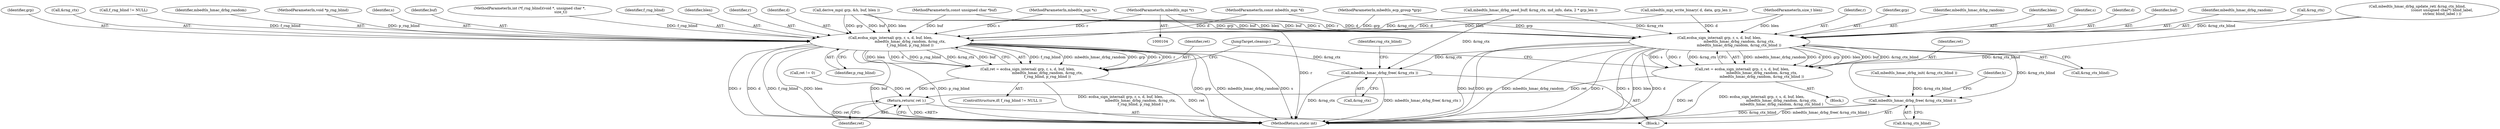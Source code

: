 digraph "0_mbedtls_298a43a77ec0ed2c19a8c924ddd8571ef3e65dfd_0@pointer" {
"1000106" [label="(MethodParameterIn,mbedtls_mpi *r)"];
"1000187" [label="(Call,ecdsa_sign_internal( grp, r, s, d, buf, blen,\n                                   mbedtls_hmac_drbg_random, &rng_ctx,\n                                   f_rng_blind, p_rng_blind ))"];
"1000185" [label="(Call,ret = ecdsa_sign_internal( grp, r, s, d, buf, blen,\n                                   mbedtls_hmac_drbg_random, &rng_ctx,\n                                   f_rng_blind, p_rng_blind ))"];
"1000249" [label="(Return,return( ret );)"];
"1000240" [label="(Call,mbedtls_hmac_drbg_free( &rng_ctx ))"];
"1000226" [label="(Call,ecdsa_sign_internal( grp, r, s, d, buf, blen,\n                                   mbedtls_hmac_drbg_random, &rng_ctx,\n                                   mbedtls_hmac_drbg_random, &rng_ctx_blind ))"];
"1000224" [label="(Call,ret = ecdsa_sign_internal( grp, r, s, d, buf, blen,\n                                   mbedtls_hmac_drbg_random, &rng_ctx,\n                                   mbedtls_hmac_drbg_random, &rng_ctx_blind ))"];
"1000243" [label="(Call,mbedtls_hmac_drbg_free( &rng_ctx_blind ))"];
"1000244" [label="(Call,&rng_ctx_blind)"];
"1000226" [label="(Call,ecdsa_sign_internal( grp, r, s, d, buf, blen,\n                                   mbedtls_hmac_drbg_random, &rng_ctx,\n                                   mbedtls_hmac_drbg_random, &rng_ctx_blind ))"];
"1000154" [label="(Call,mbedtls_mpi_write_binary( d, data, grp_len ))"];
"1000195" [label="(Call,&rng_ctx)"];
"1000249" [label="(Return,return( ret );)"];
"1000228" [label="(Identifier,r)"];
"1000237" [label="(Call,&rng_ctx_blind)"];
"1000105" [label="(MethodParameterIn,mbedtls_ecp_group *grp)"];
"1000200" [label="(Block,)"];
"1000110" [label="(MethodParameterIn,size_t blen)"];
"1000108" [label="(MethodParameterIn,const mbedtls_mpi *d)"];
"1000227" [label="(Identifier,grp)"];
"1000173" [label="(Call,mbedtls_hmac_drbg_seed_buf( &rng_ctx, md_info, data, 2 * grp_len ))"];
"1000186" [label="(Identifier,ret)"];
"1000251" [label="(MethodReturn,static int)"];
"1000150" [label="(Call,mbedtls_hmac_drbg_init( &rng_ctx_blind ))"];
"1000113" [label="(MethodParameterIn,void *p_rng_blind)"];
"1000192" [label="(Identifier,buf)"];
"1000233" [label="(Identifier,mbedtls_hmac_drbg_random)"];
"1000239" [label="(JumpTarget,cleanup:)"];
"1000232" [label="(Identifier,blen)"];
"1000106" [label="(MethodParameterIn,mbedtls_mpi *r)"];
"1000240" [label="(Call,mbedtls_hmac_drbg_free( &rng_ctx ))"];
"1000185" [label="(Call,ret = ecdsa_sign_internal( grp, r, s, d, buf, blen,\n                                   mbedtls_hmac_drbg_random, &rng_ctx,\n                                   f_rng_blind, p_rng_blind ))"];
"1000112" [label="(MethodParameterIn,int (*f_rng_blind)(void *, unsigned char *,\n                                                       size_t))"];
"1000198" [label="(Identifier,p_rng_blind)"];
"1000229" [label="(Identifier,s)"];
"1000107" [label="(MethodParameterIn,mbedtls_mpi *s)"];
"1000230" [label="(Identifier,d)"];
"1000197" [label="(Identifier,f_rng_blind)"];
"1000211" [label="(Call,mbedtls_hmac_drbg_update_ret( &rng_ctx_blind,\n                                            (const unsigned char*) blind_label,\n                                            strlen( blind_label ) ))"];
"1000220" [label="(Call,ret != 0)"];
"1000193" [label="(Identifier,blen)"];
"1000187" [label="(Call,ecdsa_sign_internal( grp, r, s, d, buf, blen,\n                                   mbedtls_hmac_drbg_random, &rng_ctx,\n                                   f_rng_blind, p_rng_blind ))"];
"1000189" [label="(Identifier,r)"];
"1000225" [label="(Identifier,ret)"];
"1000241" [label="(Call,&rng_ctx)"];
"1000231" [label="(Identifier,buf)"];
"1000248" [label="(Identifier,h)"];
"1000236" [label="(Identifier,mbedtls_hmac_drbg_random)"];
"1000234" [label="(Call,&rng_ctx)"];
"1000191" [label="(Identifier,d)"];
"1000114" [label="(Block,)"];
"1000224" [label="(Call,ret = ecdsa_sign_internal( grp, r, s, d, buf, blen,\n                                   mbedtls_hmac_drbg_random, &rng_ctx,\n                                   mbedtls_hmac_drbg_random, &rng_ctx_blind ))"];
"1000188" [label="(Identifier,grp)"];
"1000159" [label="(Call,derive_mpi( grp, &h, buf, blen ))"];
"1000250" [label="(Identifier,ret)"];
"1000245" [label="(Identifier,rng_ctx_blind)"];
"1000243" [label="(Call,mbedtls_hmac_drbg_free( &rng_ctx_blind ))"];
"1000181" [label="(ControlStructure,if( f_rng_blind != NULL ))"];
"1000182" [label="(Call,f_rng_blind != NULL)"];
"1000194" [label="(Identifier,mbedtls_hmac_drbg_random)"];
"1000109" [label="(MethodParameterIn,const unsigned char *buf)"];
"1000190" [label="(Identifier,s)"];
"1000106" -> "1000104"  [label="AST: "];
"1000106" -> "1000251"  [label="DDG: r"];
"1000106" -> "1000187"  [label="DDG: r"];
"1000106" -> "1000226"  [label="DDG: r"];
"1000187" -> "1000185"  [label="AST: "];
"1000187" -> "1000198"  [label="CFG: "];
"1000188" -> "1000187"  [label="AST: "];
"1000189" -> "1000187"  [label="AST: "];
"1000190" -> "1000187"  [label="AST: "];
"1000191" -> "1000187"  [label="AST: "];
"1000192" -> "1000187"  [label="AST: "];
"1000193" -> "1000187"  [label="AST: "];
"1000194" -> "1000187"  [label="AST: "];
"1000195" -> "1000187"  [label="AST: "];
"1000197" -> "1000187"  [label="AST: "];
"1000198" -> "1000187"  [label="AST: "];
"1000185" -> "1000187"  [label="CFG: "];
"1000187" -> "1000251"  [label="DDG: grp"];
"1000187" -> "1000251"  [label="DDG: mbedtls_hmac_drbg_random"];
"1000187" -> "1000251"  [label="DDG: s"];
"1000187" -> "1000251"  [label="DDG: r"];
"1000187" -> "1000251"  [label="DDG: d"];
"1000187" -> "1000251"  [label="DDG: f_rng_blind"];
"1000187" -> "1000251"  [label="DDG: blen"];
"1000187" -> "1000251"  [label="DDG: buf"];
"1000187" -> "1000251"  [label="DDG: p_rng_blind"];
"1000187" -> "1000185"  [label="DDG: f_rng_blind"];
"1000187" -> "1000185"  [label="DDG: mbedtls_hmac_drbg_random"];
"1000187" -> "1000185"  [label="DDG: grp"];
"1000187" -> "1000185"  [label="DDG: s"];
"1000187" -> "1000185"  [label="DDG: r"];
"1000187" -> "1000185"  [label="DDG: blen"];
"1000187" -> "1000185"  [label="DDG: d"];
"1000187" -> "1000185"  [label="DDG: p_rng_blind"];
"1000187" -> "1000185"  [label="DDG: &rng_ctx"];
"1000187" -> "1000185"  [label="DDG: buf"];
"1000159" -> "1000187"  [label="DDG: grp"];
"1000159" -> "1000187"  [label="DDG: buf"];
"1000159" -> "1000187"  [label="DDG: blen"];
"1000105" -> "1000187"  [label="DDG: grp"];
"1000107" -> "1000187"  [label="DDG: s"];
"1000154" -> "1000187"  [label="DDG: d"];
"1000108" -> "1000187"  [label="DDG: d"];
"1000109" -> "1000187"  [label="DDG: buf"];
"1000110" -> "1000187"  [label="DDG: blen"];
"1000173" -> "1000187"  [label="DDG: &rng_ctx"];
"1000182" -> "1000187"  [label="DDG: f_rng_blind"];
"1000112" -> "1000187"  [label="DDG: f_rng_blind"];
"1000113" -> "1000187"  [label="DDG: p_rng_blind"];
"1000187" -> "1000240"  [label="DDG: &rng_ctx"];
"1000185" -> "1000181"  [label="AST: "];
"1000186" -> "1000185"  [label="AST: "];
"1000239" -> "1000185"  [label="CFG: "];
"1000185" -> "1000251"  [label="DDG: ret"];
"1000185" -> "1000251"  [label="DDG: ecdsa_sign_internal( grp, r, s, d, buf, blen,\n                                   mbedtls_hmac_drbg_random, &rng_ctx,\n                                   f_rng_blind, p_rng_blind )"];
"1000185" -> "1000249"  [label="DDG: ret"];
"1000249" -> "1000114"  [label="AST: "];
"1000249" -> "1000250"  [label="CFG: "];
"1000250" -> "1000249"  [label="AST: "];
"1000251" -> "1000249"  [label="CFG: "];
"1000249" -> "1000251"  [label="DDG: <RET>"];
"1000250" -> "1000249"  [label="DDG: ret"];
"1000224" -> "1000249"  [label="DDG: ret"];
"1000220" -> "1000249"  [label="DDG: ret"];
"1000240" -> "1000114"  [label="AST: "];
"1000240" -> "1000241"  [label="CFG: "];
"1000241" -> "1000240"  [label="AST: "];
"1000245" -> "1000240"  [label="CFG: "];
"1000240" -> "1000251"  [label="DDG: mbedtls_hmac_drbg_free( &rng_ctx )"];
"1000240" -> "1000251"  [label="DDG: &rng_ctx"];
"1000226" -> "1000240"  [label="DDG: &rng_ctx"];
"1000173" -> "1000240"  [label="DDG: &rng_ctx"];
"1000226" -> "1000224"  [label="AST: "];
"1000226" -> "1000237"  [label="CFG: "];
"1000227" -> "1000226"  [label="AST: "];
"1000228" -> "1000226"  [label="AST: "];
"1000229" -> "1000226"  [label="AST: "];
"1000230" -> "1000226"  [label="AST: "];
"1000231" -> "1000226"  [label="AST: "];
"1000232" -> "1000226"  [label="AST: "];
"1000233" -> "1000226"  [label="AST: "];
"1000234" -> "1000226"  [label="AST: "];
"1000236" -> "1000226"  [label="AST: "];
"1000237" -> "1000226"  [label="AST: "];
"1000224" -> "1000226"  [label="CFG: "];
"1000226" -> "1000251"  [label="DDG: buf"];
"1000226" -> "1000251"  [label="DDG: grp"];
"1000226" -> "1000251"  [label="DDG: mbedtls_hmac_drbg_random"];
"1000226" -> "1000251"  [label="DDG: r"];
"1000226" -> "1000251"  [label="DDG: s"];
"1000226" -> "1000251"  [label="DDG: blen"];
"1000226" -> "1000251"  [label="DDG: d"];
"1000226" -> "1000224"  [label="DDG: mbedtls_hmac_drbg_random"];
"1000226" -> "1000224"  [label="DDG: d"];
"1000226" -> "1000224"  [label="DDG: grp"];
"1000226" -> "1000224"  [label="DDG: blen"];
"1000226" -> "1000224"  [label="DDG: buf"];
"1000226" -> "1000224"  [label="DDG: &rng_ctx_blind"];
"1000226" -> "1000224"  [label="DDG: s"];
"1000226" -> "1000224"  [label="DDG: r"];
"1000226" -> "1000224"  [label="DDG: &rng_ctx"];
"1000159" -> "1000226"  [label="DDG: grp"];
"1000159" -> "1000226"  [label="DDG: buf"];
"1000159" -> "1000226"  [label="DDG: blen"];
"1000105" -> "1000226"  [label="DDG: grp"];
"1000107" -> "1000226"  [label="DDG: s"];
"1000154" -> "1000226"  [label="DDG: d"];
"1000108" -> "1000226"  [label="DDG: d"];
"1000109" -> "1000226"  [label="DDG: buf"];
"1000110" -> "1000226"  [label="DDG: blen"];
"1000173" -> "1000226"  [label="DDG: &rng_ctx"];
"1000211" -> "1000226"  [label="DDG: &rng_ctx_blind"];
"1000226" -> "1000243"  [label="DDG: &rng_ctx_blind"];
"1000224" -> "1000200"  [label="AST: "];
"1000225" -> "1000224"  [label="AST: "];
"1000239" -> "1000224"  [label="CFG: "];
"1000224" -> "1000251"  [label="DDG: ret"];
"1000224" -> "1000251"  [label="DDG: ecdsa_sign_internal( grp, r, s, d, buf, blen,\n                                   mbedtls_hmac_drbg_random, &rng_ctx,\n                                   mbedtls_hmac_drbg_random, &rng_ctx_blind )"];
"1000243" -> "1000114"  [label="AST: "];
"1000243" -> "1000244"  [label="CFG: "];
"1000244" -> "1000243"  [label="AST: "];
"1000248" -> "1000243"  [label="CFG: "];
"1000243" -> "1000251"  [label="DDG: &rng_ctx_blind"];
"1000243" -> "1000251"  [label="DDG: mbedtls_hmac_drbg_free( &rng_ctx_blind )"];
"1000150" -> "1000243"  [label="DDG: &rng_ctx_blind"];
"1000211" -> "1000243"  [label="DDG: &rng_ctx_blind"];
}
